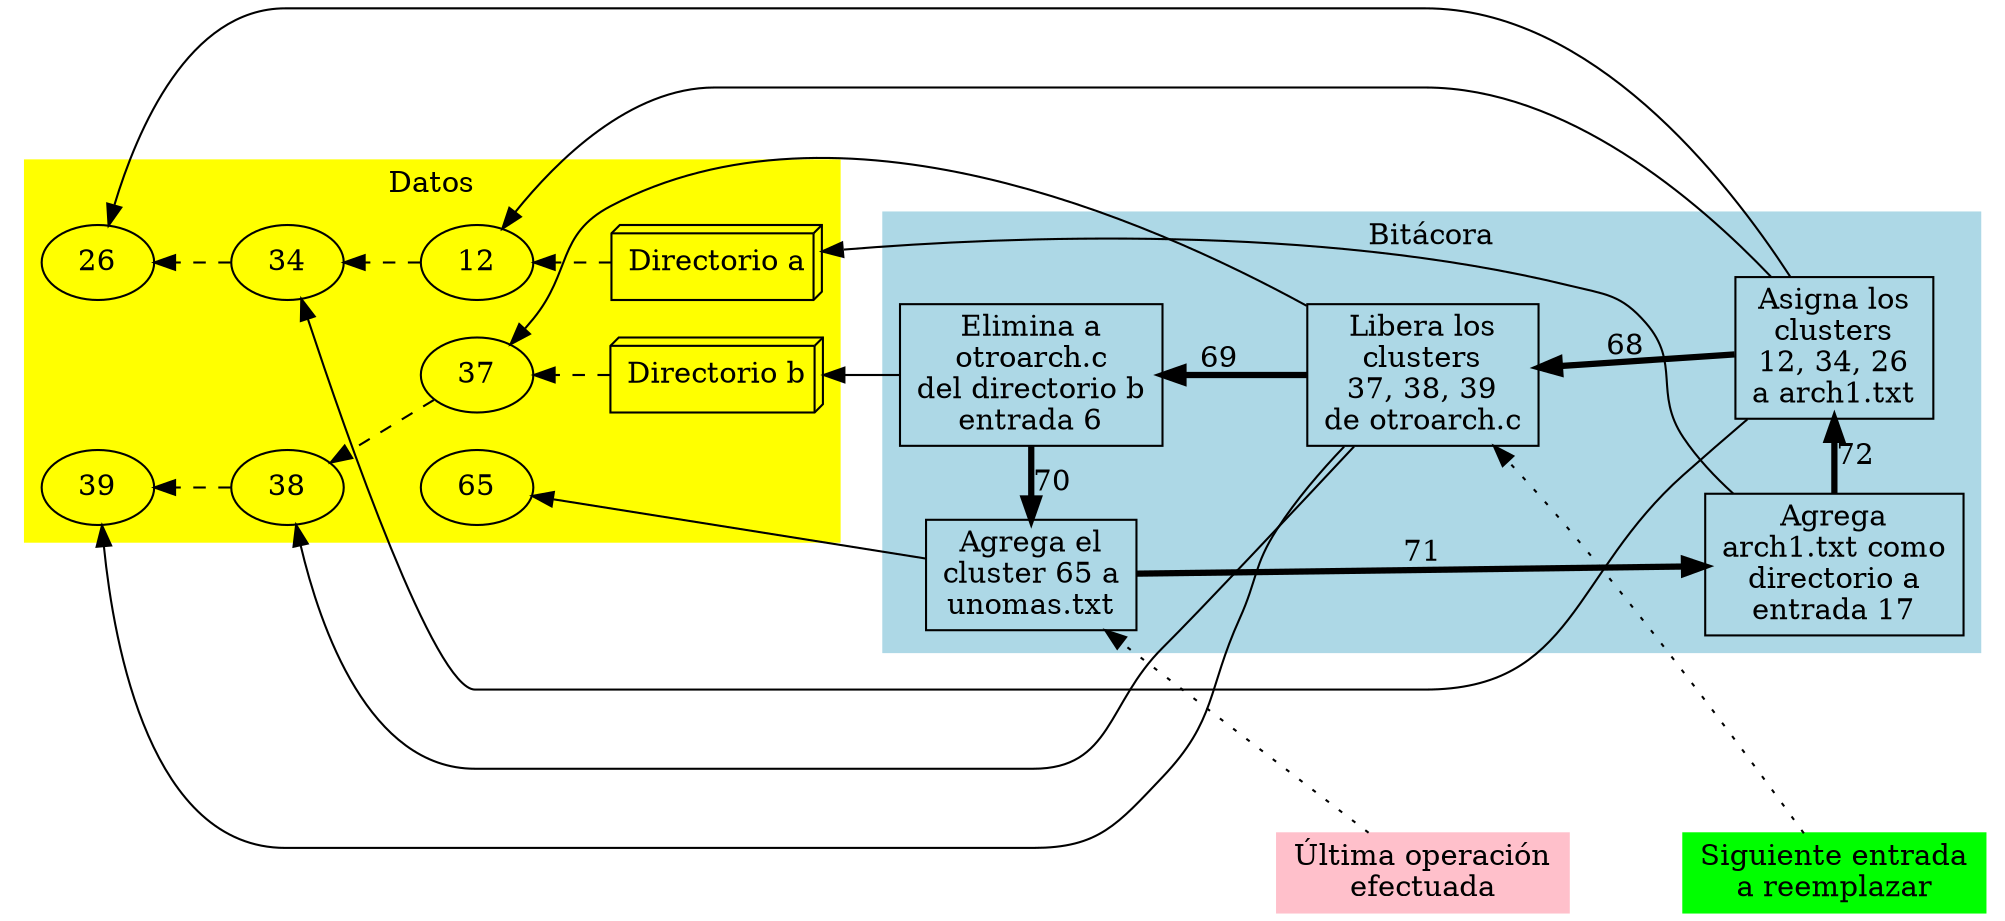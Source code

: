 #+begin_src dot :exports results :file ltxpng/fs_journaling.png
digraph G
{
	rankdir=RL;
        subgraph cluster_jrnl {
                label = "Bitácora"
                color = lightblue;
                style = "filled";
		node [shape="box"];
                1 [label = "Agrega\narch1.txt como\ndirectorio a\nentrada 17"];
                2 [label = "Asigna los\nclusters\n12, 34, 26\na arch1.txt"];
                3 [label = "Libera los\nclusters\n37, 38, 39\nde otroarch.c"];
                4 [label = "Elimina a\notroarch.c\ndel directorio b\nentrada 6"];
                5 [label = "Agrega el\ncluster 65 a\nunomas.txt"];

                1 -> 2 [label = "72", penwidth=3];
                2 -> 3 [label = "68", penwidth=3];
                3 -> 4 [label = "69", penwidth=3];
                4 -> 5 [label = "70", penwidth=3];
                5 -> 1 [label = "71", penwidth=3];
		{rank=same; 1 2}
		{rank=same; 4 5}

	}

        subgraph cluster_datos {
                label = "Datos";
                color = yellow;
                style = "filled";
                dira [label = "Directorio a", shape="box3d"];
                dirb [label = "Directorio b", shape="box3d"];
                dira -> 12 -> 34 -> 26 [style="dashed"];
                dirb -> 37 -> 38 -> 39 [style="dashed"];
                65;

		{rank=same; 12 37 65}
		{rank=same; 34 38}
		{rank=same; 26 39}
	}
        1 -> dira;
        2 -> 12;
        2 -> 34;
        2 -> 26;
        3 -> 37;
        3 -> 38;
        3 -> 39;
        4 -> dirb;
        5 -> 65;

	ultimaop [label = "Última operación\nefectuada", shape="box", color="pink", style="filled"];
        cabeza [label = "Siguiente entrada\na reemplazar", shape="box", color="green", style="filled"];
        ultimaop -> 5 [style="dotted",constraint=false];
        cabeza -> 3 [style="dotted",constraint=false];
	cabeza -> ultimaop [style=invis];
}
#+end_src
